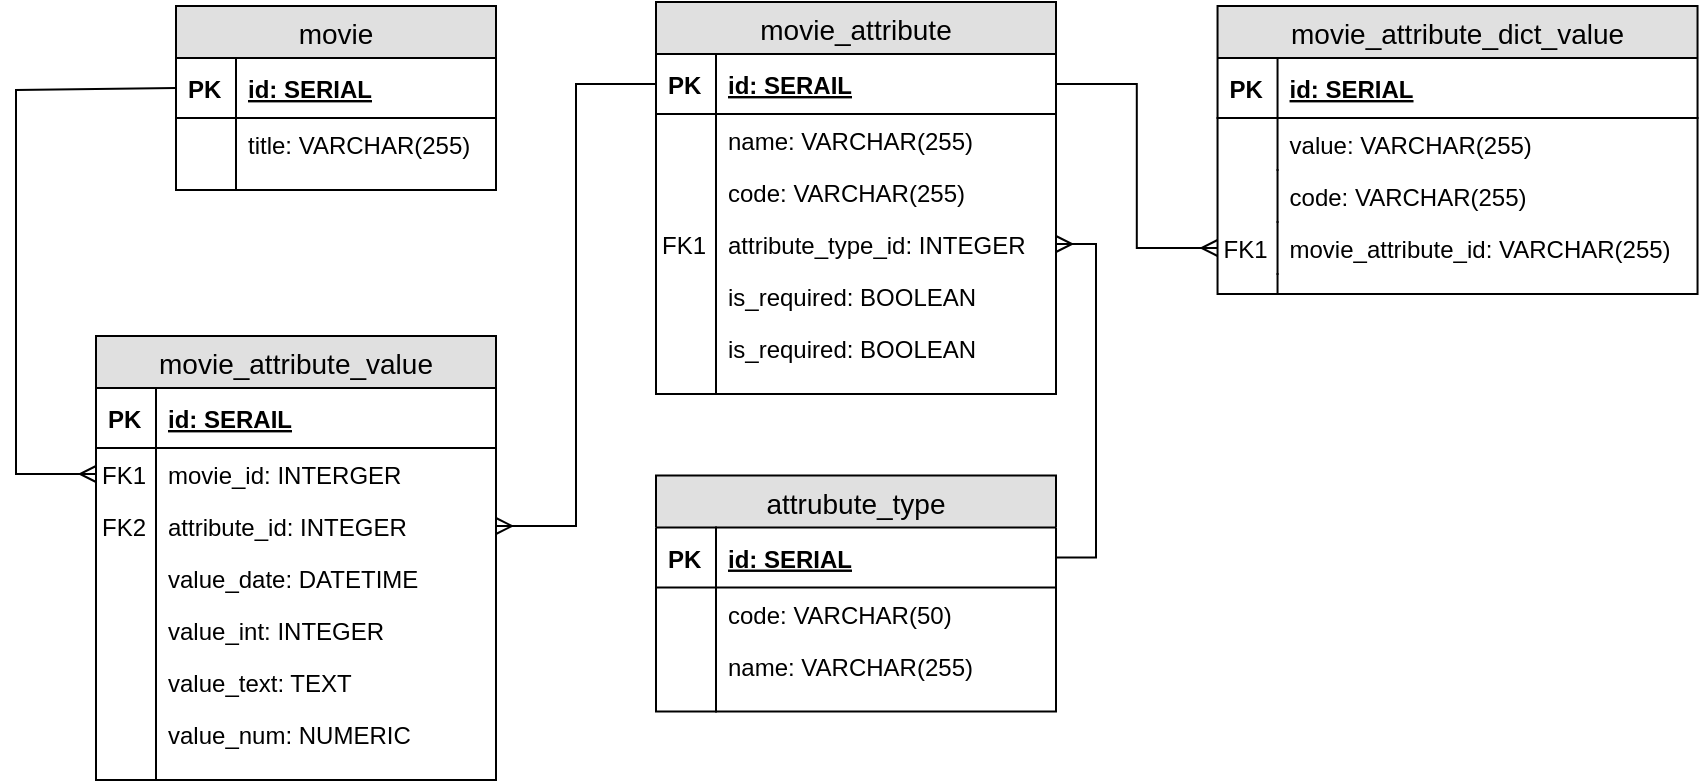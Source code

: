 <mxfile version="10.8.0" type="device"><diagram id="c5anbSmdWmFXhGmQqURZ" name="Page-1"><mxGraphModel dx="894" dy="587" grid="1" gridSize="10" guides="1" tooltips="1" connect="1" arrows="1" fold="1" page="1" pageScale="1" pageWidth="850" pageHeight="1100" math="0" shadow="0"><root><mxCell id="0"/><mxCell id="1" parent="0"/><mxCell id="73F0jJETN2hLiwnR074w-1" value="movie" style="swimlane;fontStyle=0;childLayout=stackLayout;horizontal=1;startSize=26;fillColor=#e0e0e0;horizontalStack=0;resizeParent=1;resizeParentMax=0;resizeLast=0;collapsible=1;marginBottom=0;swimlaneFillColor=#ffffff;align=center;fontSize=14;" vertex="1" parent="1"><mxGeometry x="120" y="81" width="160" height="92" as="geometry"/></mxCell><mxCell id="73F0jJETN2hLiwnR074w-2" value="id: SERIAL" style="shape=partialRectangle;top=0;left=0;right=0;bottom=1;align=left;verticalAlign=middle;fillColor=none;spacingLeft=34;spacingRight=4;overflow=hidden;rotatable=0;points=[[0,0.5],[1,0.5]];portConstraint=eastwest;dropTarget=0;fontStyle=5;fontSize=12;" vertex="1" parent="73F0jJETN2hLiwnR074w-1"><mxGeometry y="26" width="160" height="30" as="geometry"/></mxCell><mxCell id="73F0jJETN2hLiwnR074w-3" value="PK" style="shape=partialRectangle;top=0;left=0;bottom=0;fillColor=none;align=left;verticalAlign=middle;spacingLeft=4;spacingRight=4;overflow=hidden;rotatable=0;points=[];portConstraint=eastwest;part=1;fontSize=12;fontStyle=1" vertex="1" connectable="0" parent="73F0jJETN2hLiwnR074w-2"><mxGeometry width="30" height="30" as="geometry"/></mxCell><mxCell id="73F0jJETN2hLiwnR074w-4" value="title: VARCHAR(255)" style="shape=partialRectangle;top=0;left=0;right=0;bottom=0;align=left;verticalAlign=top;fillColor=none;spacingLeft=34;spacingRight=4;overflow=hidden;rotatable=0;points=[[0,0.5],[1,0.5]];portConstraint=eastwest;dropTarget=0;fontSize=12;" vertex="1" parent="73F0jJETN2hLiwnR074w-1"><mxGeometry y="56" width="160" height="26" as="geometry"/></mxCell><mxCell id="73F0jJETN2hLiwnR074w-5" value="" style="shape=partialRectangle;top=0;left=0;bottom=0;fillColor=none;align=left;verticalAlign=top;spacingLeft=4;spacingRight=4;overflow=hidden;rotatable=0;points=[];portConstraint=eastwest;part=1;fontSize=12;" vertex="1" connectable="0" parent="73F0jJETN2hLiwnR074w-4"><mxGeometry width="30" height="26" as="geometry"/></mxCell><mxCell id="73F0jJETN2hLiwnR074w-10" value="" style="shape=partialRectangle;top=0;left=0;right=0;bottom=0;align=left;verticalAlign=top;fillColor=none;spacingLeft=34;spacingRight=4;overflow=hidden;rotatable=0;points=[[0,0.5],[1,0.5]];portConstraint=eastwest;dropTarget=0;fontSize=12;" vertex="1" parent="73F0jJETN2hLiwnR074w-1"><mxGeometry y="82" width="160" height="10" as="geometry"/></mxCell><mxCell id="73F0jJETN2hLiwnR074w-11" value="" style="shape=partialRectangle;top=0;left=0;bottom=0;fillColor=none;align=left;verticalAlign=top;spacingLeft=4;spacingRight=4;overflow=hidden;rotatable=0;points=[];portConstraint=eastwest;part=1;fontSize=12;" vertex="1" connectable="0" parent="73F0jJETN2hLiwnR074w-10"><mxGeometry width="30" height="10" as="geometry"/></mxCell><mxCell id="73F0jJETN2hLiwnR074w-12" value="attrubute_type" style="swimlane;fontStyle=0;childLayout=stackLayout;horizontal=1;startSize=26;fillColor=#e0e0e0;horizontalStack=0;resizeParent=1;resizeParentMax=0;resizeLast=0;collapsible=1;marginBottom=0;swimlaneFillColor=#ffffff;align=center;fontSize=14;" vertex="1" parent="1"><mxGeometry x="360" y="315.769" width="200" height="118" as="geometry"/></mxCell><mxCell id="73F0jJETN2hLiwnR074w-13" value="id: SERIAL" style="shape=partialRectangle;top=0;left=0;right=0;bottom=1;align=left;verticalAlign=middle;fillColor=none;spacingLeft=34;spacingRight=4;overflow=hidden;rotatable=0;points=[[0,0.5],[1,0.5]];portConstraint=eastwest;dropTarget=0;fontStyle=5;fontSize=12;" vertex="1" parent="73F0jJETN2hLiwnR074w-12"><mxGeometry y="26" width="200" height="30" as="geometry"/></mxCell><mxCell id="73F0jJETN2hLiwnR074w-14" value="PK" style="shape=partialRectangle;top=0;left=0;bottom=0;fillColor=none;align=left;verticalAlign=middle;spacingLeft=4;spacingRight=4;overflow=hidden;rotatable=0;points=[];portConstraint=eastwest;part=1;fontSize=12;fontStyle=1" vertex="1" connectable="0" parent="73F0jJETN2hLiwnR074w-13"><mxGeometry width="30" height="30" as="geometry"/></mxCell><mxCell id="73F0jJETN2hLiwnR074w-15" value="code: VARCHAR(50)" style="shape=partialRectangle;top=0;left=0;right=0;bottom=0;align=left;verticalAlign=top;fillColor=none;spacingLeft=34;spacingRight=4;overflow=hidden;rotatable=0;points=[[0,0.5],[1,0.5]];portConstraint=eastwest;dropTarget=0;fontSize=12;" vertex="1" parent="73F0jJETN2hLiwnR074w-12"><mxGeometry y="56" width="200" height="26" as="geometry"/></mxCell><mxCell id="73F0jJETN2hLiwnR074w-16" value="" style="shape=partialRectangle;top=0;left=0;bottom=0;fillColor=none;align=left;verticalAlign=top;spacingLeft=4;spacingRight=4;overflow=hidden;rotatable=0;points=[];portConstraint=eastwest;part=1;fontSize=12;" vertex="1" connectable="0" parent="73F0jJETN2hLiwnR074w-15"><mxGeometry width="30" height="26" as="geometry"/></mxCell><mxCell id="73F0jJETN2hLiwnR074w-17" value="name: VARCHAR(255)" style="shape=partialRectangle;top=0;left=0;right=0;bottom=0;align=left;verticalAlign=top;fillColor=none;spacingLeft=34;spacingRight=4;overflow=hidden;rotatable=0;points=[[0,0.5],[1,0.5]];portConstraint=eastwest;dropTarget=0;fontSize=12;" vertex="1" parent="73F0jJETN2hLiwnR074w-12"><mxGeometry y="82" width="200" height="26" as="geometry"/></mxCell><mxCell id="73F0jJETN2hLiwnR074w-18" value="" style="shape=partialRectangle;top=0;left=0;bottom=0;fillColor=none;align=left;verticalAlign=top;spacingLeft=4;spacingRight=4;overflow=hidden;rotatable=0;points=[];portConstraint=eastwest;part=1;fontSize=12;" vertex="1" connectable="0" parent="73F0jJETN2hLiwnR074w-17"><mxGeometry width="30" height="26" as="geometry"/></mxCell><mxCell id="73F0jJETN2hLiwnR074w-21" value="" style="shape=partialRectangle;top=0;left=0;right=0;bottom=0;align=left;verticalAlign=top;fillColor=none;spacingLeft=34;spacingRight=4;overflow=hidden;rotatable=0;points=[[0,0.5],[1,0.5]];portConstraint=eastwest;dropTarget=0;fontSize=12;" vertex="1" parent="73F0jJETN2hLiwnR074w-12"><mxGeometry y="108" width="200" height="10" as="geometry"/></mxCell><mxCell id="73F0jJETN2hLiwnR074w-22" value="" style="shape=partialRectangle;top=0;left=0;bottom=0;fillColor=none;align=left;verticalAlign=top;spacingLeft=4;spacingRight=4;overflow=hidden;rotatable=0;points=[];portConstraint=eastwest;part=1;fontSize=12;" vertex="1" connectable="0" parent="73F0jJETN2hLiwnR074w-21"><mxGeometry width="30" height="10" as="geometry"/></mxCell><mxCell id="73F0jJETN2hLiwnR074w-23" value="movie_attribute" style="swimlane;fontStyle=0;childLayout=stackLayout;horizontal=1;startSize=26;fillColor=#e0e0e0;horizontalStack=0;resizeParent=1;resizeParentMax=0;resizeLast=0;collapsible=1;marginBottom=0;swimlaneFillColor=#ffffff;align=center;fontSize=14;" vertex="1" parent="1"><mxGeometry x="360" y="79" width="200" height="196" as="geometry"/></mxCell><mxCell id="73F0jJETN2hLiwnR074w-24" value="id: SERAIL" style="shape=partialRectangle;top=0;left=0;right=0;bottom=1;align=left;verticalAlign=middle;fillColor=none;spacingLeft=34;spacingRight=4;overflow=hidden;rotatable=0;points=[[0,0.5],[1,0.5]];portConstraint=eastwest;dropTarget=0;fontStyle=5;fontSize=12;" vertex="1" parent="73F0jJETN2hLiwnR074w-23"><mxGeometry y="26" width="200" height="30" as="geometry"/></mxCell><mxCell id="73F0jJETN2hLiwnR074w-25" value="PK" style="shape=partialRectangle;top=0;left=0;bottom=0;fillColor=none;align=left;verticalAlign=middle;spacingLeft=4;spacingRight=4;overflow=hidden;rotatable=0;points=[];portConstraint=eastwest;part=1;fontSize=12;fontStyle=1" vertex="1" connectable="0" parent="73F0jJETN2hLiwnR074w-24"><mxGeometry width="30" height="30" as="geometry"/></mxCell><mxCell id="73F0jJETN2hLiwnR074w-26" value="name: VARCHAR(255)" style="shape=partialRectangle;top=0;left=0;right=0;bottom=0;align=left;verticalAlign=top;fillColor=none;spacingLeft=34;spacingRight=4;overflow=hidden;rotatable=0;points=[[0,0.5],[1,0.5]];portConstraint=eastwest;dropTarget=0;fontSize=12;" vertex="1" parent="73F0jJETN2hLiwnR074w-23"><mxGeometry y="56" width="200" height="26" as="geometry"/></mxCell><mxCell id="73F0jJETN2hLiwnR074w-27" value="" style="shape=partialRectangle;top=0;left=0;bottom=0;fillColor=none;align=left;verticalAlign=top;spacingLeft=4;spacingRight=4;overflow=hidden;rotatable=0;points=[];portConstraint=eastwest;part=1;fontSize=12;" vertex="1" connectable="0" parent="73F0jJETN2hLiwnR074w-26"><mxGeometry width="30" height="26" as="geometry"/></mxCell><mxCell id="73F0jJETN2hLiwnR074w-68" value="code: VARCHAR(255)" style="shape=partialRectangle;top=0;left=0;right=0;bottom=0;align=left;verticalAlign=top;fillColor=none;spacingLeft=34;spacingRight=4;overflow=hidden;rotatable=0;points=[[0,0.5],[1,0.5]];portConstraint=eastwest;dropTarget=0;fontSize=12;" vertex="1" parent="73F0jJETN2hLiwnR074w-23"><mxGeometry y="82" width="200" height="26" as="geometry"/></mxCell><mxCell id="73F0jJETN2hLiwnR074w-69" value="" style="shape=partialRectangle;top=0;left=0;bottom=0;fillColor=none;align=left;verticalAlign=top;spacingLeft=4;spacingRight=4;overflow=hidden;rotatable=0;points=[];portConstraint=eastwest;part=1;fontSize=12;" vertex="1" connectable="0" parent="73F0jJETN2hLiwnR074w-68"><mxGeometry width="30" height="26" as="geometry"/></mxCell><mxCell id="73F0jJETN2hLiwnR074w-28" value="attribute_type_id: INTEGER" style="shape=partialRectangle;top=0;left=0;right=0;bottom=0;align=left;verticalAlign=top;fillColor=none;spacingLeft=34;spacingRight=4;overflow=hidden;rotatable=0;points=[[0,0.5],[1,0.5]];portConstraint=eastwest;dropTarget=0;fontSize=12;" vertex="1" parent="73F0jJETN2hLiwnR074w-23"><mxGeometry y="108" width="200" height="26" as="geometry"/></mxCell><mxCell id="73F0jJETN2hLiwnR074w-29" value="FK1" style="shape=partialRectangle;top=0;left=0;bottom=0;fillColor=none;align=left;verticalAlign=top;spacingLeft=1;spacingRight=4;overflow=hidden;rotatable=0;points=[];portConstraint=eastwest;part=1;fontSize=12;" vertex="1" connectable="0" parent="73F0jJETN2hLiwnR074w-28"><mxGeometry width="30" height="26" as="geometry"/></mxCell><mxCell id="73F0jJETN2hLiwnR074w-30" value="is_required: BOOLEAN" style="shape=partialRectangle;top=0;left=0;right=0;bottom=0;align=left;verticalAlign=top;fillColor=none;spacingLeft=34;spacingRight=4;overflow=hidden;rotatable=0;points=[[0,0.5],[1,0.5]];portConstraint=eastwest;dropTarget=0;fontSize=12;" vertex="1" parent="73F0jJETN2hLiwnR074w-23"><mxGeometry y="134" width="200" height="26" as="geometry"/></mxCell><mxCell id="73F0jJETN2hLiwnR074w-31" value="" style="shape=partialRectangle;top=0;left=0;bottom=0;fillColor=none;align=left;verticalAlign=top;spacingLeft=4;spacingRight=4;overflow=hidden;rotatable=0;points=[];portConstraint=eastwest;part=1;fontSize=12;" vertex="1" connectable="0" parent="73F0jJETN2hLiwnR074w-30"><mxGeometry width="30" height="26" as="geometry"/></mxCell><mxCell id="73F0jJETN2hLiwnR074w-34" value="is_required: BOOLEAN" style="shape=partialRectangle;top=0;left=0;right=0;bottom=0;align=left;verticalAlign=top;fillColor=none;spacingLeft=34;spacingRight=4;overflow=hidden;rotatable=0;points=[[0,0.5],[1,0.5]];portConstraint=eastwest;dropTarget=0;fontSize=12;" vertex="1" parent="73F0jJETN2hLiwnR074w-23"><mxGeometry y="160" width="200" height="26" as="geometry"/></mxCell><mxCell id="73F0jJETN2hLiwnR074w-35" value="" style="shape=partialRectangle;top=0;left=0;bottom=0;fillColor=none;align=left;verticalAlign=top;spacingLeft=4;spacingRight=4;overflow=hidden;rotatable=0;points=[];portConstraint=eastwest;part=1;fontSize=12;" vertex="1" connectable="0" parent="73F0jJETN2hLiwnR074w-34"><mxGeometry width="30" height="26" as="geometry"/></mxCell><mxCell id="73F0jJETN2hLiwnR074w-32" value="" style="shape=partialRectangle;top=0;left=0;right=0;bottom=0;align=left;verticalAlign=top;fillColor=none;spacingLeft=34;spacingRight=4;overflow=hidden;rotatable=0;points=[[0,0.5],[1,0.5]];portConstraint=eastwest;dropTarget=0;fontSize=12;" vertex="1" parent="73F0jJETN2hLiwnR074w-23"><mxGeometry y="186" width="200" height="10" as="geometry"/></mxCell><mxCell id="73F0jJETN2hLiwnR074w-33" value="" style="shape=partialRectangle;top=0;left=0;bottom=0;fillColor=none;align=left;verticalAlign=top;spacingLeft=4;spacingRight=4;overflow=hidden;rotatable=0;points=[];portConstraint=eastwest;part=1;fontSize=12;" vertex="1" connectable="0" parent="73F0jJETN2hLiwnR074w-32"><mxGeometry width="30" height="10" as="geometry"/></mxCell><mxCell id="73F0jJETN2hLiwnR074w-36" value="movie_attribute_value" style="swimlane;fontStyle=0;childLayout=stackLayout;horizontal=1;startSize=26;fillColor=#e0e0e0;horizontalStack=0;resizeParent=1;resizeParentMax=0;resizeLast=0;collapsible=1;marginBottom=0;swimlaneFillColor=#ffffff;align=center;fontSize=14;" vertex="1" parent="1"><mxGeometry x="80" y="246" width="200" height="222" as="geometry"/></mxCell><mxCell id="73F0jJETN2hLiwnR074w-37" value="id: SERAIL" style="shape=partialRectangle;top=0;left=0;right=0;bottom=1;align=left;verticalAlign=middle;fillColor=none;spacingLeft=34;spacingRight=4;overflow=hidden;rotatable=0;points=[[0,0.5],[1,0.5]];portConstraint=eastwest;dropTarget=0;fontStyle=5;fontSize=12;" vertex="1" parent="73F0jJETN2hLiwnR074w-36"><mxGeometry y="26" width="200" height="30" as="geometry"/></mxCell><mxCell id="73F0jJETN2hLiwnR074w-38" value="PK" style="shape=partialRectangle;top=0;left=0;bottom=0;fillColor=none;align=left;verticalAlign=middle;spacingLeft=4;spacingRight=4;overflow=hidden;rotatable=0;points=[];portConstraint=eastwest;part=1;fontSize=12;fontStyle=1" vertex="1" connectable="0" parent="73F0jJETN2hLiwnR074w-37"><mxGeometry width="30" height="30" as="geometry"/></mxCell><mxCell id="73F0jJETN2hLiwnR074w-39" value="movie_id: INTERGER" style="shape=partialRectangle;top=0;left=0;right=0;bottom=0;align=left;verticalAlign=top;fillColor=none;spacingLeft=34;spacingRight=4;overflow=hidden;rotatable=0;points=[[0,0.5],[1,0.5]];portConstraint=eastwest;dropTarget=0;fontSize=12;" vertex="1" parent="73F0jJETN2hLiwnR074w-36"><mxGeometry y="56" width="200" height="26" as="geometry"/></mxCell><mxCell id="73F0jJETN2hLiwnR074w-40" value="FK1" style="shape=partialRectangle;top=0;left=0;bottom=0;fillColor=none;align=left;verticalAlign=top;spacingLeft=1;spacingRight=4;overflow=hidden;rotatable=0;points=[];portConstraint=eastwest;part=1;fontSize=12;" vertex="1" connectable="0" parent="73F0jJETN2hLiwnR074w-39"><mxGeometry width="30" height="26" as="geometry"/></mxCell><mxCell id="73F0jJETN2hLiwnR074w-41" value="attribute_id: INTEGER" style="shape=partialRectangle;top=0;left=0;right=0;bottom=0;align=left;verticalAlign=top;fillColor=none;spacingLeft=34;spacingRight=4;overflow=hidden;rotatable=0;points=[[0,0.5],[1,0.5]];portConstraint=eastwest;dropTarget=0;fontSize=12;" vertex="1" parent="73F0jJETN2hLiwnR074w-36"><mxGeometry y="82" width="200" height="26" as="geometry"/></mxCell><mxCell id="73F0jJETN2hLiwnR074w-42" value="FK2" style="shape=partialRectangle;top=0;left=0;bottom=0;fillColor=none;align=left;verticalAlign=top;spacingLeft=1;spacingRight=4;overflow=hidden;rotatable=0;points=[];portConstraint=eastwest;part=1;fontSize=12;" vertex="1" connectable="0" parent="73F0jJETN2hLiwnR074w-41"><mxGeometry width="30" height="26" as="geometry"/></mxCell><mxCell id="73F0jJETN2hLiwnR074w-43" value="value_date: DATETIME" style="shape=partialRectangle;top=0;left=0;right=0;bottom=0;align=left;verticalAlign=top;fillColor=none;spacingLeft=34;spacingRight=4;overflow=hidden;rotatable=0;points=[[0,0.5],[1,0.5]];portConstraint=eastwest;dropTarget=0;fontSize=12;" vertex="1" parent="73F0jJETN2hLiwnR074w-36"><mxGeometry y="108" width="200" height="26" as="geometry"/></mxCell><mxCell id="73F0jJETN2hLiwnR074w-44" value="" style="shape=partialRectangle;top=0;left=0;bottom=0;fillColor=none;align=left;verticalAlign=top;spacingLeft=4;spacingRight=4;overflow=hidden;rotatable=0;points=[];portConstraint=eastwest;part=1;fontSize=12;" vertex="1" connectable="0" parent="73F0jJETN2hLiwnR074w-43"><mxGeometry width="30" height="26" as="geometry"/></mxCell><mxCell id="73F0jJETN2hLiwnR074w-47" value="value_int: INTEGER" style="shape=partialRectangle;top=0;left=0;right=0;bottom=0;align=left;verticalAlign=top;fillColor=none;spacingLeft=34;spacingRight=4;overflow=hidden;rotatable=0;points=[[0,0.5],[1,0.5]];portConstraint=eastwest;dropTarget=0;fontSize=12;" vertex="1" parent="73F0jJETN2hLiwnR074w-36"><mxGeometry y="134" width="200" height="26" as="geometry"/></mxCell><mxCell id="73F0jJETN2hLiwnR074w-48" value="" style="shape=partialRectangle;top=0;left=0;bottom=0;fillColor=none;align=left;verticalAlign=top;spacingLeft=4;spacingRight=4;overflow=hidden;rotatable=0;points=[];portConstraint=eastwest;part=1;fontSize=12;" vertex="1" connectable="0" parent="73F0jJETN2hLiwnR074w-47"><mxGeometry width="30" height="26" as="geometry"/></mxCell><mxCell id="73F0jJETN2hLiwnR074w-49" value="value_text: TEXT&#10;" style="shape=partialRectangle;top=0;left=0;right=0;bottom=0;align=left;verticalAlign=top;fillColor=none;spacingLeft=34;spacingRight=4;overflow=hidden;rotatable=0;points=[[0,0.5],[1,0.5]];portConstraint=eastwest;dropTarget=0;fontSize=12;" vertex="1" parent="73F0jJETN2hLiwnR074w-36"><mxGeometry y="160" width="200" height="26" as="geometry"/></mxCell><mxCell id="73F0jJETN2hLiwnR074w-50" value="" style="shape=partialRectangle;top=0;left=0;bottom=0;fillColor=none;align=left;verticalAlign=top;spacingLeft=4;spacingRight=4;overflow=hidden;rotatable=0;points=[];portConstraint=eastwest;part=1;fontSize=12;" vertex="1" connectable="0" parent="73F0jJETN2hLiwnR074w-49"><mxGeometry width="30" height="26" as="geometry"/></mxCell><mxCell id="73F0jJETN2hLiwnR074w-51" value="value_num: NUMERIC&#10;" style="shape=partialRectangle;top=0;left=0;right=0;bottom=0;align=left;verticalAlign=top;fillColor=none;spacingLeft=34;spacingRight=4;overflow=hidden;rotatable=0;points=[[0,0.5],[1,0.5]];portConstraint=eastwest;dropTarget=0;fontSize=12;" vertex="1" parent="73F0jJETN2hLiwnR074w-36"><mxGeometry y="186" width="200" height="26" as="geometry"/></mxCell><mxCell id="73F0jJETN2hLiwnR074w-52" value="" style="shape=partialRectangle;top=0;left=0;bottom=0;fillColor=none;align=left;verticalAlign=top;spacingLeft=4;spacingRight=4;overflow=hidden;rotatable=0;points=[];portConstraint=eastwest;part=1;fontSize=12;" vertex="1" connectable="0" parent="73F0jJETN2hLiwnR074w-51"><mxGeometry width="30" height="26" as="geometry"/></mxCell><mxCell id="73F0jJETN2hLiwnR074w-45" value="" style="shape=partialRectangle;top=0;left=0;right=0;bottom=0;align=left;verticalAlign=top;fillColor=none;spacingLeft=34;spacingRight=4;overflow=hidden;rotatable=0;points=[[0,0.5],[1,0.5]];portConstraint=eastwest;dropTarget=0;fontSize=12;" vertex="1" parent="73F0jJETN2hLiwnR074w-36"><mxGeometry y="212" width="200" height="10" as="geometry"/></mxCell><mxCell id="73F0jJETN2hLiwnR074w-46" value="" style="shape=partialRectangle;top=0;left=0;bottom=0;fillColor=none;align=left;verticalAlign=top;spacingLeft=4;spacingRight=4;overflow=hidden;rotatable=0;points=[];portConstraint=eastwest;part=1;fontSize=12;" vertex="1" connectable="0" parent="73F0jJETN2hLiwnR074w-45"><mxGeometry width="30" height="10" as="geometry"/></mxCell><mxCell id="73F0jJETN2hLiwnR074w-54" style="edgeStyle=orthogonalEdgeStyle;rounded=0;orthogonalLoop=1;jettySize=auto;html=1;exitX=0;exitY=0.5;exitDx=0;exitDy=0;entryX=1;entryY=0.5;entryDx=0;entryDy=0;startArrow=none;startFill=0;endArrow=ERmany;endFill=0;" edge="1" parent="1" source="73F0jJETN2hLiwnR074w-24" target="73F0jJETN2hLiwnR074w-41"><mxGeometry relative="1" as="geometry"/></mxCell><mxCell id="73F0jJETN2hLiwnR074w-55" style="edgeStyle=orthogonalEdgeStyle;rounded=0;orthogonalLoop=1;jettySize=auto;html=1;exitX=0;exitY=0.5;exitDx=0;exitDy=0;entryX=0;entryY=0.5;entryDx=0;entryDy=0;startArrow=none;startFill=0;endArrow=ERmany;endFill=0;" edge="1" parent="1" source="73F0jJETN2hLiwnR074w-2" target="73F0jJETN2hLiwnR074w-39"><mxGeometry relative="1" as="geometry"><Array as="points"><mxPoint x="40" y="123"/><mxPoint x="40" y="315"/></Array></mxGeometry></mxCell><mxCell id="73F0jJETN2hLiwnR074w-56" value="movie_attribute_dict_value" style="swimlane;fontStyle=0;childLayout=stackLayout;horizontal=1;startSize=26;fillColor=#e0e0e0;horizontalStack=0;resizeParent=1;resizeParentMax=0;resizeLast=0;collapsible=1;marginBottom=0;swimlaneFillColor=#ffffff;align=center;fontSize=14;" vertex="1" parent="1"><mxGeometry x="640.769" y="81" width="240" height="144" as="geometry"/></mxCell><mxCell id="73F0jJETN2hLiwnR074w-57" value="id: SERIAL" style="shape=partialRectangle;top=0;left=0;right=0;bottom=1;align=left;verticalAlign=middle;fillColor=none;spacingLeft=34;spacingRight=4;overflow=hidden;rotatable=0;points=[[0,0.5],[1,0.5]];portConstraint=eastwest;dropTarget=0;fontStyle=5;fontSize=12;" vertex="1" parent="73F0jJETN2hLiwnR074w-56"><mxGeometry y="26" width="240" height="30" as="geometry"/></mxCell><mxCell id="73F0jJETN2hLiwnR074w-58" value="PK" style="shape=partialRectangle;top=0;left=0;bottom=0;fillColor=none;align=left;verticalAlign=middle;spacingLeft=4;spacingRight=4;overflow=hidden;rotatable=0;points=[];portConstraint=eastwest;part=1;fontSize=12;fontStyle=1" vertex="1" connectable="0" parent="73F0jJETN2hLiwnR074w-57"><mxGeometry width="30" height="30" as="geometry"/></mxCell><mxCell id="73F0jJETN2hLiwnR074w-59" value="value: VARCHAR(255)" style="shape=partialRectangle;top=0;left=0;right=0;bottom=0;align=left;verticalAlign=top;fillColor=none;spacingLeft=34;spacingRight=4;overflow=hidden;rotatable=0;points=[[0,0.5],[1,0.5]];portConstraint=eastwest;dropTarget=0;fontSize=12;" vertex="1" parent="73F0jJETN2hLiwnR074w-56"><mxGeometry y="56" width="240" height="26" as="geometry"/></mxCell><mxCell id="73F0jJETN2hLiwnR074w-60" value="" style="shape=partialRectangle;top=0;left=0;bottom=0;fillColor=none;align=left;verticalAlign=top;spacingLeft=4;spacingRight=4;overflow=hidden;rotatable=0;points=[];portConstraint=eastwest;part=1;fontSize=12;" vertex="1" connectable="0" parent="73F0jJETN2hLiwnR074w-59"><mxGeometry width="30" height="26" as="geometry"/></mxCell><mxCell id="73F0jJETN2hLiwnR074w-70" value="code: VARCHAR(255)" style="shape=partialRectangle;top=0;left=0;right=0;bottom=0;align=left;verticalAlign=top;fillColor=none;spacingLeft=34;spacingRight=4;overflow=hidden;rotatable=0;points=[[0,0.5],[1,0.5]];portConstraint=eastwest;dropTarget=0;fontSize=12;" vertex="1" parent="73F0jJETN2hLiwnR074w-56"><mxGeometry y="82" width="240" height="26" as="geometry"/></mxCell><mxCell id="73F0jJETN2hLiwnR074w-71" value="" style="shape=partialRectangle;top=0;left=0;bottom=0;fillColor=none;align=left;verticalAlign=top;spacingLeft=4;spacingRight=4;overflow=hidden;rotatable=0;points=[];portConstraint=eastwest;part=1;fontSize=12;" vertex="1" connectable="0" parent="73F0jJETN2hLiwnR074w-70"><mxGeometry width="30" height="26" as="geometry"/></mxCell><mxCell id="73F0jJETN2hLiwnR074w-72" value="movie_attribute_id: VARCHAR(255)" style="shape=partialRectangle;top=0;left=0;right=0;bottom=0;align=left;verticalAlign=top;fillColor=none;spacingLeft=34;spacingRight=4;overflow=hidden;rotatable=0;points=[[0,0.5],[1,0.5]];portConstraint=eastwest;dropTarget=0;fontSize=12;" vertex="1" parent="73F0jJETN2hLiwnR074w-56"><mxGeometry y="108" width="240" height="26" as="geometry"/></mxCell><mxCell id="73F0jJETN2hLiwnR074w-73" value="FK1" style="shape=partialRectangle;top=0;left=0;bottom=0;fillColor=none;align=left;verticalAlign=top;spacingLeft=1;spacingRight=4;overflow=hidden;rotatable=0;points=[];portConstraint=eastwest;part=1;fontSize=12;" vertex="1" connectable="0" parent="73F0jJETN2hLiwnR074w-72"><mxGeometry width="30" height="26" as="geometry"/></mxCell><mxCell id="73F0jJETN2hLiwnR074w-65" value="" style="shape=partialRectangle;top=0;left=0;right=0;bottom=0;align=left;verticalAlign=top;fillColor=none;spacingLeft=34;spacingRight=4;overflow=hidden;rotatable=0;points=[[0,0.5],[1,0.5]];portConstraint=eastwest;dropTarget=0;fontSize=12;" vertex="1" parent="73F0jJETN2hLiwnR074w-56"><mxGeometry y="134" width="240" height="10" as="geometry"/></mxCell><mxCell id="73F0jJETN2hLiwnR074w-66" value="" style="shape=partialRectangle;top=0;left=0;bottom=0;fillColor=none;align=left;verticalAlign=top;spacingLeft=4;spacingRight=4;overflow=hidden;rotatable=0;points=[];portConstraint=eastwest;part=1;fontSize=12;" vertex="1" connectable="0" parent="73F0jJETN2hLiwnR074w-65"><mxGeometry width="30" height="10" as="geometry"/></mxCell><mxCell id="73F0jJETN2hLiwnR074w-75" style="edgeStyle=orthogonalEdgeStyle;rounded=0;orthogonalLoop=1;jettySize=auto;html=1;exitX=1;exitY=0.5;exitDx=0;exitDy=0;entryX=0;entryY=0.5;entryDx=0;entryDy=0;startArrow=none;startFill=0;endArrow=ERmany;endFill=0;" edge="1" parent="1" source="73F0jJETN2hLiwnR074w-24" target="73F0jJETN2hLiwnR074w-72"><mxGeometry relative="1" as="geometry"/></mxCell><mxCell id="73F0jJETN2hLiwnR074w-76" style="edgeStyle=orthogonalEdgeStyle;rounded=0;orthogonalLoop=1;jettySize=auto;html=1;exitX=1;exitY=0.5;exitDx=0;exitDy=0;entryX=1;entryY=0.5;entryDx=0;entryDy=0;startArrow=none;startFill=0;endArrow=ERmany;endFill=0;" edge="1" parent="1" source="73F0jJETN2hLiwnR074w-13" target="73F0jJETN2hLiwnR074w-28"><mxGeometry relative="1" as="geometry"/></mxCell></root></mxGraphModel></diagram></mxfile>
